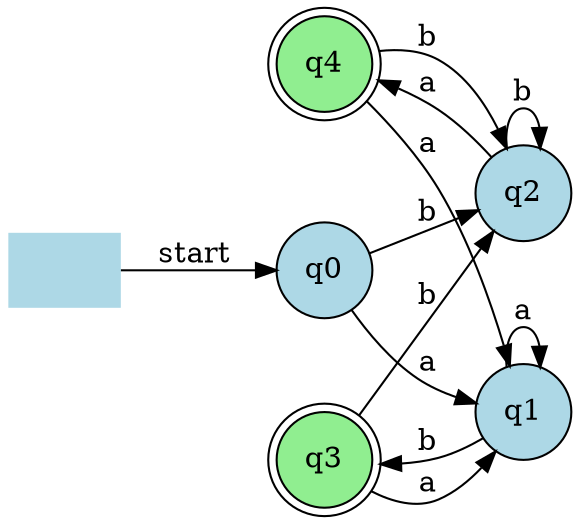 digraph DFA_ends_ab_or_ba {
    rankdir=LR;
    size="12,8";
    
    // Clean node styling - q3 and q4 are accepting (end with ab or ba)
    node [shape = doublecircle, style=filled, fillcolor=lightgreen]; q3 q4;
    node [shape = circle, style=filled, fillcolor=lightblue]; q0 q1 q2;
    
    // Initial state
    node [shape = none, label=""]; start;
    start -> q0 [label="start"];
    
    // Simple state labels
    q0 [label="q0"];
    q1 [label="q1"];
    q2 [label="q2"];
    q3 [label="q3"];
    q4 [label="q4"];
    
    // Transitions
    // From q0 (initial state)
    q0 -> q1 [label="a"];   // Seen 'a' (progress toward "ab")
    q0 -> q2 [label="b"];   // Seen 'b' (progress toward "ba")
    
    // From q1 (seen 'a')
    q1 -> q1 [label="a"];   // Still just 'a'
    q1 -> q3 [label="b"];   // Completed "ab" - ACCEPTING
    
    // From q2 (seen 'b')
    q2 -> q4 [label="a"];   // Completed "ba" - ACCEPTING
    q2 -> q2 [label="b"];   // Still just 'b'
    
    // From q3 (ended with "ab") - ACCEPTING
    q3 -> q1 [label="a"];   // New 'a' (progress toward "ab")
    q3 -> q2 [label="b"];   // New 'b' (progress toward "ba")
    
    // From q4 (ended with "ba") - ACCEPTING
    q4 -> q1 [label="a"];   // New 'a' (progress toward "ab")
    q4 -> q2 [label="b"];   // New 'b' (progress toward "ba")
    
    // Layout constraints
    {rank=same; q0;}
    {rank=same; q1; q2;}
    {rank=same; q3; q4;}
}
